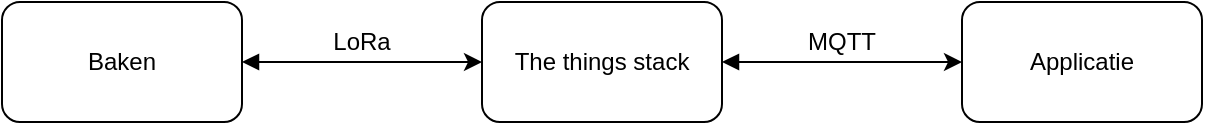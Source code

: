 <mxfile version="13.9.9" type="device" pages="4"><diagram id="8gC2tSJTSW8cbG4DhHx8" name="Main"><mxGraphModel dx="1038" dy="599" grid="1" gridSize="10" guides="1" tooltips="1" connect="1" arrows="1" fold="1" page="1" pageScale="1" pageWidth="827" pageHeight="1169" math="0" shadow="0"><root><mxCell id="0"/><mxCell id="1" parent="0"/><mxCell id="XoL9wLp5X1rKGlWtoGf0-4" style="edgeStyle=orthogonalEdgeStyle;rounded=0;orthogonalLoop=1;jettySize=auto;html=1;exitX=1;exitY=0.5;exitDx=0;exitDy=0;entryX=0;entryY=0.5;entryDx=0;entryDy=0;startArrow=block;startFill=1;" edge="1" parent="1" source="XoL9wLp5X1rKGlWtoGf0-1" target="XoL9wLp5X1rKGlWtoGf0-2"><mxGeometry relative="1" as="geometry"/></mxCell><mxCell id="XoL9wLp5X1rKGlWtoGf0-1" value="Baken" style="rounded=1;whiteSpace=wrap;html=1;" vertex="1" parent="1"><mxGeometry x="120" y="120" width="120" height="60" as="geometry"/></mxCell><mxCell id="XoL9wLp5X1rKGlWtoGf0-5" style="edgeStyle=orthogonalEdgeStyle;rounded=0;orthogonalLoop=1;jettySize=auto;html=1;exitX=1;exitY=0.5;exitDx=0;exitDy=0;entryX=0;entryY=0.5;entryDx=0;entryDy=0;startArrow=block;startFill=1;" edge="1" parent="1" source="XoL9wLp5X1rKGlWtoGf0-2" target="XoL9wLp5X1rKGlWtoGf0-3"><mxGeometry relative="1" as="geometry"/></mxCell><mxCell id="XoL9wLp5X1rKGlWtoGf0-2" value="The things stack" style="rounded=1;whiteSpace=wrap;html=1;" vertex="1" parent="1"><mxGeometry x="360" y="120" width="120" height="60" as="geometry"/></mxCell><mxCell id="XoL9wLp5X1rKGlWtoGf0-3" value="Applicatie" style="rounded=1;whiteSpace=wrap;html=1;" vertex="1" parent="1"><mxGeometry x="600" y="120" width="120" height="60" as="geometry"/></mxCell><mxCell id="XoL9wLp5X1rKGlWtoGf0-6" value="MQTT" style="text;html=1;strokeColor=none;fillColor=none;align=center;verticalAlign=middle;whiteSpace=wrap;rounded=0;" vertex="1" parent="1"><mxGeometry x="520" y="130" width="40" height="20" as="geometry"/></mxCell><mxCell id="XoL9wLp5X1rKGlWtoGf0-7" value="LoRa" style="text;html=1;strokeColor=none;fillColor=none;align=center;verticalAlign=middle;whiteSpace=wrap;rounded=0;" vertex="1" parent="1"><mxGeometry x="280" y="130" width="40" height="20" as="geometry"/></mxCell></root></mxGraphModel></diagram><diagram id="K-rBdbRKM2RDOSl03f2b" name="Applicatie"><mxGraphModel dx="1038" dy="599" grid="1" gridSize="10" guides="1" tooltips="1" connect="1" arrows="1" fold="1" page="1" pageScale="1" pageWidth="827" pageHeight="1169" math="0" shadow="0"><root><mxCell id="lhKvEINV5xxli-qdAqrN-0"/><mxCell id="lhKvEINV5xxli-qdAqrN-1" parent="lhKvEINV5xxli-qdAqrN-0"/><mxCell id="ENA-or-XFOExNNAnm-v5-0" style="edgeStyle=orthogonalEdgeStyle;rounded=0;orthogonalLoop=1;jettySize=auto;html=1;exitX=1;exitY=0.5;exitDx=0;exitDy=0;startArrow=block;startFill=1;" edge="1" parent="lhKvEINV5xxli-qdAqrN-1" source="NTGapHDBRCIyaUDp6I8l-0" target="NTGapHDBRCIyaUDp6I8l-1"><mxGeometry relative="1" as="geometry"/></mxCell><mxCell id="NTGapHDBRCIyaUDp6I8l-0" value="Flask" style="rounded=1;whiteSpace=wrap;html=1;" vertex="1" parent="lhKvEINV5xxli-qdAqrN-1"><mxGeometry x="80" y="140" width="120" height="60" as="geometry"/></mxCell><mxCell id="ENA-or-XFOExNNAnm-v5-1" style="edgeStyle=orthogonalEdgeStyle;rounded=0;orthogonalLoop=1;jettySize=auto;html=1;exitX=1;exitY=0.5;exitDx=0;exitDy=0;entryX=0;entryY=0.5;entryDx=0;entryDy=0;startArrow=none;startFill=0;" edge="1" parent="lhKvEINV5xxli-qdAqrN-1" source="NTGapHDBRCIyaUDp6I8l-1" target="NTGapHDBRCIyaUDp6I8l-2"><mxGeometry relative="1" as="geometry"/></mxCell><mxCell id="NTGapHDBRCIyaUDp6I8l-1" value="InfluxDB" style="rounded=1;whiteSpace=wrap;html=1;" vertex="1" parent="lhKvEINV5xxli-qdAqrN-1"><mxGeometry x="320" y="140" width="120" height="60" as="geometry"/></mxCell><mxCell id="NTGapHDBRCIyaUDp6I8l-2" value="Grafana" style="rounded=1;whiteSpace=wrap;html=1;" vertex="1" parent="lhKvEINV5xxli-qdAqrN-1"><mxGeometry x="560" y="140" width="120" height="60" as="geometry"/></mxCell><mxCell id="ENA-or-XFOExNNAnm-v5-2" value="Data" style="text;html=1;strokeColor=none;fillColor=none;align=center;verticalAlign=middle;whiteSpace=wrap;rounded=0;" vertex="1" parent="lhKvEINV5xxli-qdAqrN-1"><mxGeometry x="240" y="150" width="40" height="20" as="geometry"/></mxCell><mxCell id="ENA-or-XFOExNNAnm-v5-3" value="Data" style="text;html=1;strokeColor=none;fillColor=none;align=center;verticalAlign=middle;whiteSpace=wrap;rounded=0;" vertex="1" parent="lhKvEINV5xxli-qdAqrN-1"><mxGeometry x="480" y="150" width="40" height="20" as="geometry"/></mxCell></root></mxGraphModel></diagram><diagram id="nFgs1ScjH0C0s17Lz599" name="Flask"><mxGraphModel dx="1038" dy="599" grid="1" gridSize="10" guides="1" tooltips="1" connect="1" arrows="1" fold="1" page="1" pageScale="1" pageWidth="827" pageHeight="1169" math="0" shadow="0"><root><mxCell id="DFBoElm4d3i1twpb3E-B-0"/><mxCell id="DFBoElm4d3i1twpb3E-B-1" parent="DFBoElm4d3i1twpb3E-B-0"/><mxCell id="DFBoElm4d3i1twpb3E-B-16" value="" style="rounded=0;whiteSpace=wrap;html=1;" vertex="1" parent="DFBoElm4d3i1twpb3E-B-1"><mxGeometry x="100" y="120" width="360" height="260" as="geometry"/></mxCell><mxCell id="DFBoElm4d3i1twpb3E-B-19" value="" style="rounded=0;whiteSpace=wrap;html=1;" vertex="1" parent="DFBoElm4d3i1twpb3E-B-1"><mxGeometry x="110" y="130" width="140" height="240" as="geometry"/></mxCell><mxCell id="DFBoElm4d3i1twpb3E-B-18" value="" style="rounded=0;whiteSpace=wrap;html=1;" vertex="1" parent="DFBoElm4d3i1twpb3E-B-1"><mxGeometry x="310" y="130" width="140" height="240" as="geometry"/></mxCell><mxCell id="DFBoElm4d3i1twpb3E-B-2" value="Inloggen" style="rounded=1;whiteSpace=wrap;html=1;" vertex="1" parent="DFBoElm4d3i1twpb3E-B-1"><mxGeometry x="120" y="160" width="120" height="40" as="geometry"/></mxCell><mxCell id="DFBoElm4d3i1twpb3E-B-4" value="Uitloggen" style="rounded=1;whiteSpace=wrap;html=1;" vertex="1" parent="DFBoElm4d3i1twpb3E-B-1"><mxGeometry x="120" y="240" width="120" height="40" as="geometry"/></mxCell><mxCell id="DFBoElm4d3i1twpb3E-B-5" value="Registreren" style="rounded=1;whiteSpace=wrap;html=1;" vertex="1" parent="DFBoElm4d3i1twpb3E-B-1"><mxGeometry x="120" y="320" width="120" height="40" as="geometry"/></mxCell><mxCell id="DFBoElm4d3i1twpb3E-B-6" value="Baken selecteren" style="rounded=1;whiteSpace=wrap;html=1;" vertex="1" parent="DFBoElm4d3i1twpb3E-B-1"><mxGeometry x="320" y="160" width="120" height="40" as="geometry"/></mxCell><mxCell id="DFBoElm4d3i1twpb3E-B-7" value="Data baken ophalen" style="rounded=1;whiteSpace=wrap;html=1;" vertex="1" parent="DFBoElm4d3i1twpb3E-B-1"><mxGeometry x="320" y="240" width="120" height="40" as="geometry"/></mxCell><mxCell id="DFBoElm4d3i1twpb3E-B-8" value="Baken bedienen" style="rounded=1;whiteSpace=wrap;html=1;" vertex="1" parent="DFBoElm4d3i1twpb3E-B-1"><mxGeometry x="320" y="320" width="120" height="40" as="geometry"/></mxCell><mxCell id="DFBoElm4d3i1twpb3E-B-15" value="User" style="text;html=1;align=center;verticalAlign=middle;resizable=0;points=[];autosize=1;" vertex="1" parent="DFBoElm4d3i1twpb3E-B-1"><mxGeometry x="160" y="130" width="40" height="20" as="geometry"/></mxCell><mxCell id="DFBoElm4d3i1twpb3E-B-17" value="App" style="text;html=1;align=center;verticalAlign=middle;resizable=0;points=[];autosize=1;" vertex="1" parent="DFBoElm4d3i1twpb3E-B-1"><mxGeometry x="360" y="130" width="40" height="20" as="geometry"/></mxCell></root></mxGraphModel></diagram><diagram id="D2SkwAKZUGZkimcApY7V" name="Baken"><mxGraphModel dx="600" dy="844" grid="1" gridSize="10" guides="1" tooltips="1" connect="1" arrows="1" fold="1" page="1" pageScale="1" pageWidth="827" pageHeight="1169" math="0" shadow="0"><root><mxCell id="6FHCPJZQv-tBy1qHLlOF-0"/><mxCell id="6FHCPJZQv-tBy1qHLlOF-1" parent="6FHCPJZQv-tBy1qHLlOF-0"/><mxCell id="6FHCPJZQv-tBy1qHLlOF-13" style="edgeStyle=orthogonalEdgeStyle;rounded=0;orthogonalLoop=1;jettySize=auto;html=1;exitX=0.5;exitY=0;exitDx=0;exitDy=0;entryX=0.5;entryY=1;entryDx=0;entryDy=0;startArrow=classic;startFill=1;" edge="1" parent="6FHCPJZQv-tBy1qHLlOF-1" source="6FHCPJZQv-tBy1qHLlOF-2" target="6FHCPJZQv-tBy1qHLlOF-3"><mxGeometry relative="1" as="geometry"/></mxCell><mxCell id="6FHCPJZQv-tBy1qHLlOF-19" style="edgeStyle=orthogonalEdgeStyle;rounded=0;orthogonalLoop=1;jettySize=auto;html=1;exitX=0.5;exitY=1;exitDx=0;exitDy=0;entryX=0.5;entryY=0;entryDx=0;entryDy=0;startArrow=classic;startFill=1;" edge="1" parent="6FHCPJZQv-tBy1qHLlOF-1" source="6FHCPJZQv-tBy1qHLlOF-2" target="6FHCPJZQv-tBy1qHLlOF-4"><mxGeometry relative="1" as="geometry"/></mxCell><mxCell id="6FHCPJZQv-tBy1qHLlOF-2" value="MKR WAN 1300" style="rounded=1;whiteSpace=wrap;html=1;" vertex="1" parent="6FHCPJZQv-tBy1qHLlOF-1"><mxGeometry x="320" y="360" width="120" height="40" as="geometry"/></mxCell><mxCell id="6FHCPJZQv-tBy1qHLlOF-3" value="GPS" style="rounded=1;whiteSpace=wrap;html=1;" vertex="1" parent="6FHCPJZQv-tBy1qHLlOF-1"><mxGeometry x="320" y="280" width="120" height="40" as="geometry"/></mxCell><mxCell id="6FHCPJZQv-tBy1qHLlOF-4" value="4x Lichtmeting" style="rounded=1;whiteSpace=wrap;html=1;" vertex="1" parent="6FHCPJZQv-tBy1qHLlOF-1"><mxGeometry x="320" y="440" width="120" height="40" as="geometry"/></mxCell><mxCell id="6FHCPJZQv-tBy1qHLlOF-10" style="edgeStyle=orthogonalEdgeStyle;rounded=0;orthogonalLoop=1;jettySize=auto;html=1;exitX=0.5;exitY=0;exitDx=0;exitDy=0;entryX=0.5;entryY=1;entryDx=0;entryDy=0;startArrow=classic;startFill=1;" edge="1" parent="6FHCPJZQv-tBy1qHLlOF-1" source="6FHCPJZQv-tBy1qHLlOF-5" target="6FHCPJZQv-tBy1qHLlOF-7"><mxGeometry relative="1" as="geometry"/></mxCell><mxCell id="6FHCPJZQv-tBy1qHLlOF-5" value="3x stroom meting" style="rounded=1;whiteSpace=wrap;html=1;" vertex="1" parent="6FHCPJZQv-tBy1qHLlOF-1"><mxGeometry x="120" y="440" width="120" height="40" as="geometry"/></mxCell><mxCell id="6FHCPJZQv-tBy1qHLlOF-15" style="edgeStyle=orthogonalEdgeStyle;rounded=0;orthogonalLoop=1;jettySize=auto;html=1;exitX=1;exitY=0.5;exitDx=0;exitDy=0;entryX=0;entryY=0.5;entryDx=0;entryDy=0;startArrow=classic;startFill=1;" edge="1" parent="6FHCPJZQv-tBy1qHLlOF-1" source="6FHCPJZQv-tBy1qHLlOF-7" target="6FHCPJZQv-tBy1qHLlOF-2"><mxGeometry relative="1" as="geometry"/></mxCell><mxCell id="6FHCPJZQv-tBy1qHLlOF-7" value="I2C ADC" style="rounded=1;whiteSpace=wrap;html=1;" vertex="1" parent="6FHCPJZQv-tBy1qHLlOF-1"><mxGeometry x="120" y="360" width="120" height="40" as="geometry"/></mxCell><mxCell id="6FHCPJZQv-tBy1qHLlOF-18" style="edgeStyle=orthogonalEdgeStyle;rounded=0;orthogonalLoop=1;jettySize=auto;html=1;exitX=0;exitY=0.5;exitDx=0;exitDy=0;entryX=1;entryY=0.5;entryDx=0;entryDy=0;startArrow=classic;startFill=1;" edge="1" parent="6FHCPJZQv-tBy1qHLlOF-1" source="6FHCPJZQv-tBy1qHLlOF-8" target="6FHCPJZQv-tBy1qHLlOF-2"><mxGeometry relative="1" as="geometry"/></mxCell><mxCell id="6FHCPJZQv-tBy1qHLlOF-8" value="2x spannings meting" style="rounded=1;whiteSpace=wrap;html=1;" vertex="1" parent="6FHCPJZQv-tBy1qHLlOF-1"><mxGeometry x="560" y="360" width="120" height="40" as="geometry"/></mxCell><mxCell id="6FHCPJZQv-tBy1qHLlOF-11" value="Analoge waarde" style="text;html=1;align=center;verticalAlign=middle;resizable=0;points=[];autosize=1;" vertex="1" parent="6FHCPJZQv-tBy1qHLlOF-1"><mxGeometry x="80" y="410" width="100" height="20" as="geometry"/></mxCell><mxCell id="6FHCPJZQv-tBy1qHLlOF-14" value="RX/TX" style="text;html=1;align=center;verticalAlign=middle;resizable=0;points=[];autosize=1;" vertex="1" parent="6FHCPJZQv-tBy1qHLlOF-1"><mxGeometry x="380" y="330" width="50" height="20" as="geometry"/></mxCell><mxCell id="6FHCPJZQv-tBy1qHLlOF-16" value="I2C" style="text;html=1;align=center;verticalAlign=middle;resizable=0;points=[];autosize=1;" vertex="1" parent="6FHCPJZQv-tBy1qHLlOF-1"><mxGeometry x="270" y="360" width="30" height="20" as="geometry"/></mxCell><mxCell id="6FHCPJZQv-tBy1qHLlOF-20" value="Analoge waarde" style="text;html=1;align=center;verticalAlign=middle;resizable=0;points=[];autosize=1;" vertex="1" parent="6FHCPJZQv-tBy1qHLlOF-1"><mxGeometry x="280" y="410" width="100" height="20" as="geometry"/></mxCell><mxCell id="6FHCPJZQv-tBy1qHLlOF-21" value="Analoge waarde" style="text;html=1;align=center;verticalAlign=middle;resizable=0;points=[];autosize=1;" vertex="1" parent="6FHCPJZQv-tBy1qHLlOF-1"><mxGeometry x="450" y="360" width="100" height="20" as="geometry"/></mxCell></root></mxGraphModel></diagram></mxfile>